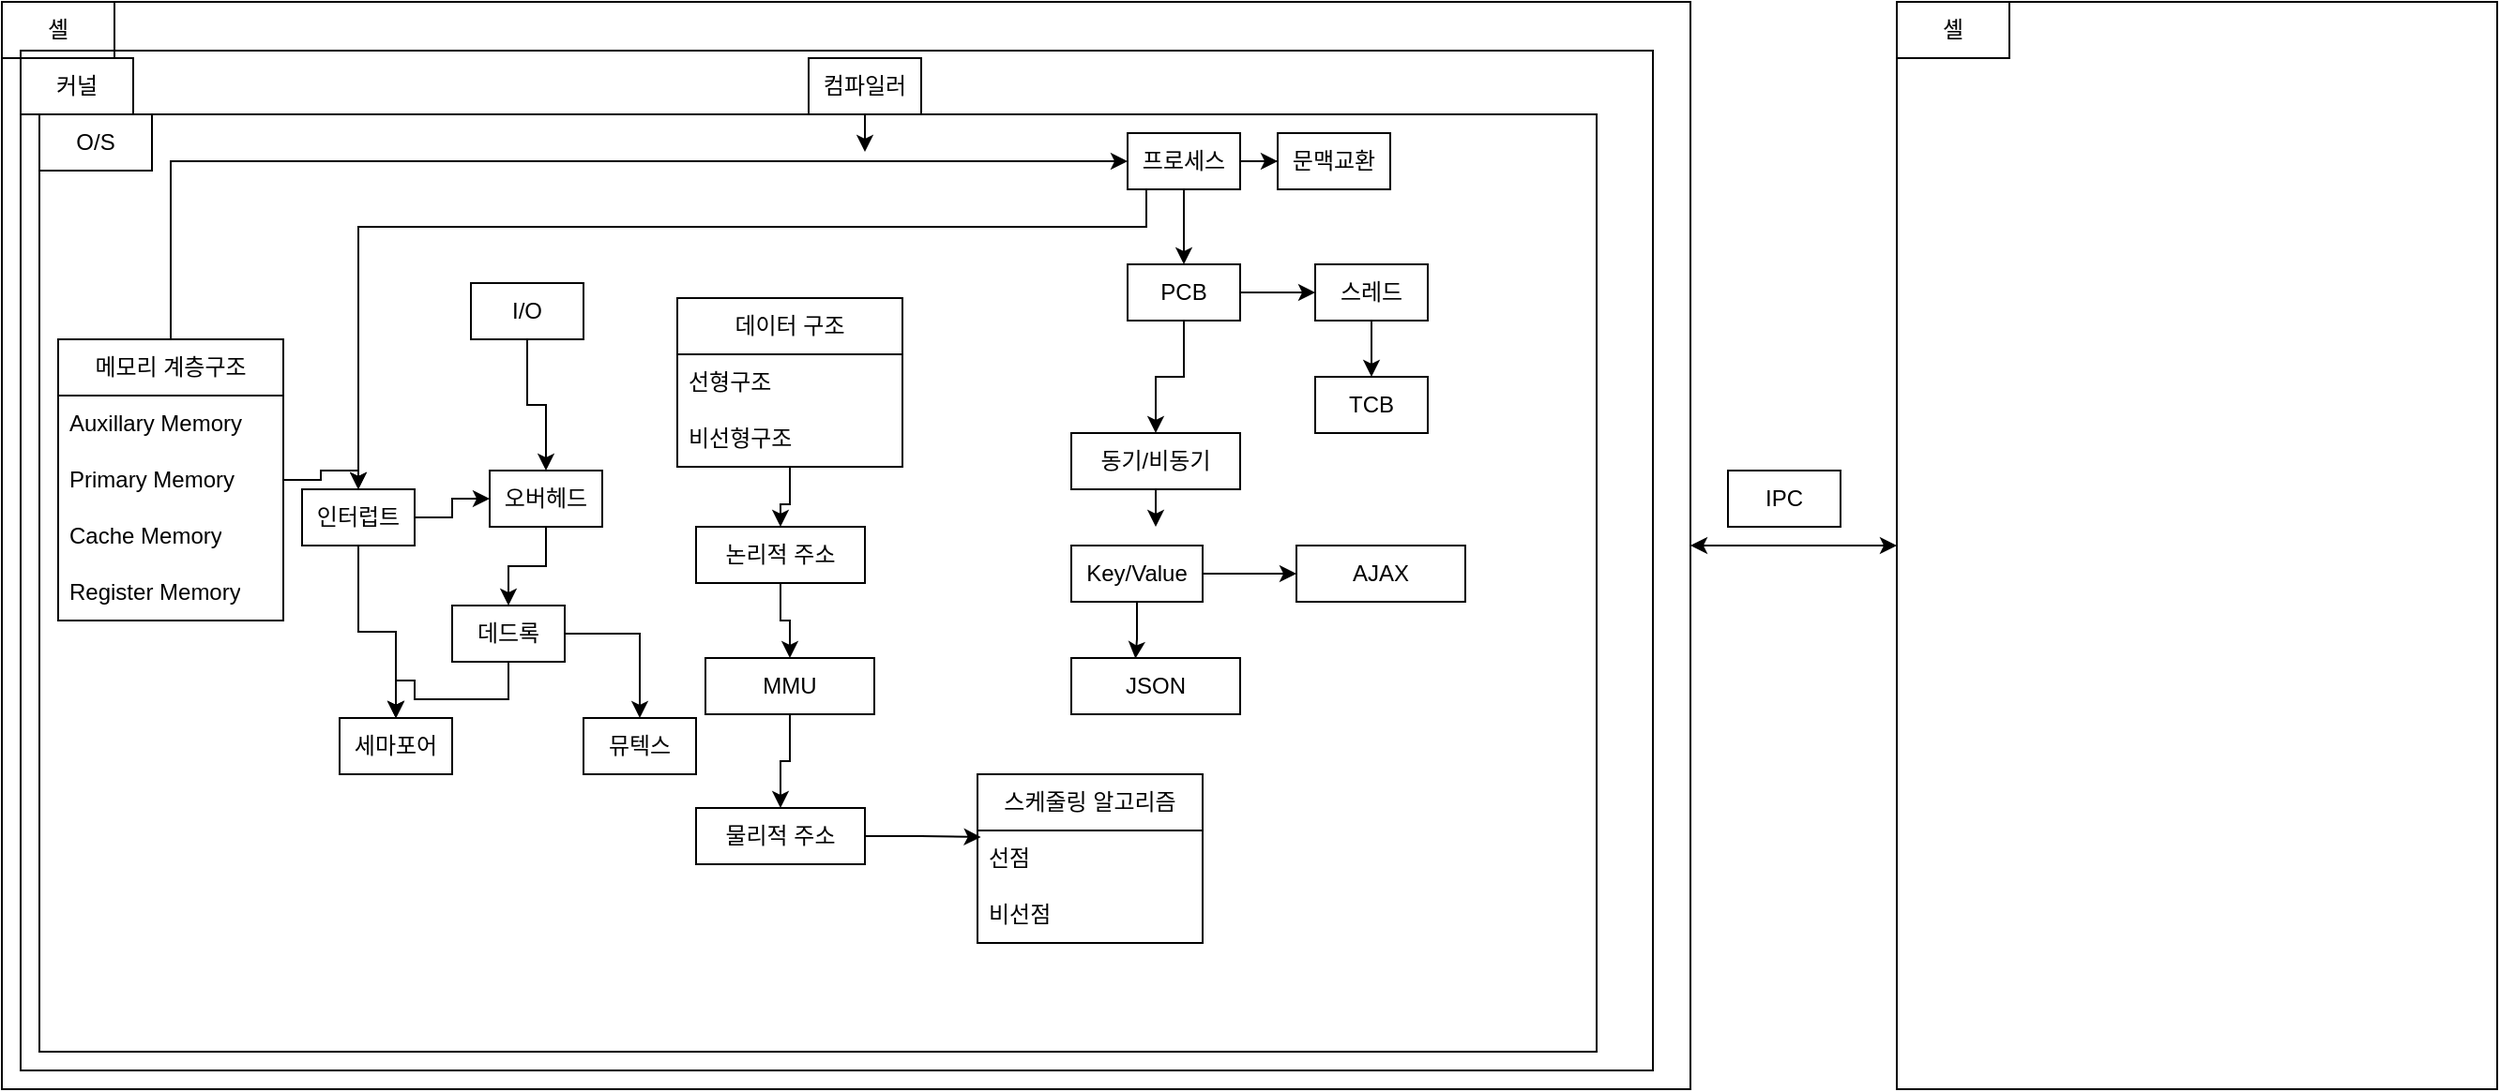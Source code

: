 <mxfile version="22.0.6" type="github">
  <diagram id="C5RBs43oDa-KdzZeNtuy" name="Page-1">
    <mxGraphModel dx="2049" dy="1066" grid="1" gridSize="10" guides="1" tooltips="1" connect="1" arrows="1" fold="1" page="1" pageScale="1" pageWidth="827" pageHeight="1169" math="0" shadow="0">
      <root>
        <mxCell id="WIyWlLk6GJQsqaUBKTNV-0" />
        <mxCell id="WIyWlLk6GJQsqaUBKTNV-1" parent="WIyWlLk6GJQsqaUBKTNV-0" />
        <mxCell id="Vi1Zf-3-arT8VYsQfJaG-1" value="" style="rounded=0;whiteSpace=wrap;html=1;" vertex="1" parent="WIyWlLk6GJQsqaUBKTNV-1">
          <mxGeometry x="10" y="60" width="900" height="580" as="geometry" />
        </mxCell>
        <mxCell id="Vi1Zf-3-arT8VYsQfJaG-2" value="" style="rounded=0;whiteSpace=wrap;html=1;" vertex="1" parent="WIyWlLk6GJQsqaUBKTNV-1">
          <mxGeometry x="20" y="86" width="870" height="544" as="geometry" />
        </mxCell>
        <mxCell id="Vi1Zf-3-arT8VYsQfJaG-3" value="" style="rounded=0;whiteSpace=wrap;html=1;" vertex="1" parent="WIyWlLk6GJQsqaUBKTNV-1">
          <mxGeometry x="30" y="120" width="830" height="500" as="geometry" />
        </mxCell>
        <mxCell id="Vi1Zf-3-arT8VYsQfJaG-4" value="셸" style="text;html=1;strokeColor=default;fillColor=none;align=center;verticalAlign=middle;whiteSpace=wrap;rounded=0;" vertex="1" parent="WIyWlLk6GJQsqaUBKTNV-1">
          <mxGeometry x="10" y="60" width="60" height="30" as="geometry" />
        </mxCell>
        <mxCell id="Vi1Zf-3-arT8VYsQfJaG-5" value="커널" style="text;html=1;strokeColor=default;fillColor=none;align=center;verticalAlign=middle;whiteSpace=wrap;rounded=0;" vertex="1" parent="WIyWlLk6GJQsqaUBKTNV-1">
          <mxGeometry x="20" y="90" width="60" height="30" as="geometry" />
        </mxCell>
        <mxCell id="Vi1Zf-3-arT8VYsQfJaG-6" value="O/S" style="text;html=1;strokeColor=default;fillColor=none;align=center;verticalAlign=middle;whiteSpace=wrap;rounded=0;" vertex="1" parent="WIyWlLk6GJQsqaUBKTNV-1">
          <mxGeometry x="30" y="120" width="60" height="30" as="geometry" />
        </mxCell>
        <mxCell id="Vi1Zf-3-arT8VYsQfJaG-20" value="" style="edgeStyle=orthogonalEdgeStyle;rounded=0;orthogonalLoop=1;jettySize=auto;html=1;entryX=0.5;entryY=0;entryDx=0;entryDy=0;" edge="1" parent="WIyWlLk6GJQsqaUBKTNV-1" source="Vi1Zf-3-arT8VYsQfJaG-7" target="Vi1Zf-3-arT8VYsQfJaG-13">
          <mxGeometry relative="1" as="geometry">
            <Array as="points">
              <mxPoint x="180" y="315" />
              <mxPoint x="180" y="310" />
              <mxPoint x="200" y="310" />
            </Array>
          </mxGeometry>
        </mxCell>
        <mxCell id="Vi1Zf-3-arT8VYsQfJaG-74" style="edgeStyle=orthogonalEdgeStyle;rounded=0;orthogonalLoop=1;jettySize=auto;html=1;entryX=0;entryY=0.5;entryDx=0;entryDy=0;" edge="1" parent="WIyWlLk6GJQsqaUBKTNV-1" source="Vi1Zf-3-arT8VYsQfJaG-7" target="Vi1Zf-3-arT8VYsQfJaG-39">
          <mxGeometry relative="1" as="geometry">
            <Array as="points">
              <mxPoint x="100" y="145" />
            </Array>
          </mxGeometry>
        </mxCell>
        <mxCell id="Vi1Zf-3-arT8VYsQfJaG-7" value="메모리 계층구조" style="swimlane;fontStyle=0;childLayout=stackLayout;horizontal=1;startSize=30;horizontalStack=0;resizeParent=1;resizeParentMax=0;resizeLast=0;collapsible=1;marginBottom=0;whiteSpace=wrap;html=1;" vertex="1" parent="WIyWlLk6GJQsqaUBKTNV-1">
          <mxGeometry x="40" y="240" width="120" height="150" as="geometry" />
        </mxCell>
        <mxCell id="Vi1Zf-3-arT8VYsQfJaG-8" value="Auxillary Memory" style="text;strokeColor=none;fillColor=none;align=left;verticalAlign=middle;spacingLeft=4;spacingRight=4;overflow=hidden;points=[[0,0.5],[1,0.5]];portConstraint=eastwest;rotatable=0;whiteSpace=wrap;html=1;" vertex="1" parent="Vi1Zf-3-arT8VYsQfJaG-7">
          <mxGeometry y="30" width="120" height="30" as="geometry" />
        </mxCell>
        <mxCell id="Vi1Zf-3-arT8VYsQfJaG-9" value="Primary Memory" style="text;strokeColor=none;fillColor=none;align=left;verticalAlign=middle;spacingLeft=4;spacingRight=4;overflow=hidden;points=[[0,0.5],[1,0.5]];portConstraint=eastwest;rotatable=0;whiteSpace=wrap;html=1;" vertex="1" parent="Vi1Zf-3-arT8VYsQfJaG-7">
          <mxGeometry y="60" width="120" height="30" as="geometry" />
        </mxCell>
        <mxCell id="Vi1Zf-3-arT8VYsQfJaG-10" value="Cache Memory" style="text;strokeColor=none;fillColor=none;align=left;verticalAlign=middle;spacingLeft=4;spacingRight=4;overflow=hidden;points=[[0,0.5],[1,0.5]];portConstraint=eastwest;rotatable=0;whiteSpace=wrap;html=1;" vertex="1" parent="Vi1Zf-3-arT8VYsQfJaG-7">
          <mxGeometry y="90" width="120" height="30" as="geometry" />
        </mxCell>
        <mxCell id="Vi1Zf-3-arT8VYsQfJaG-11" value="Register Memory" style="text;strokeColor=none;fillColor=none;align=left;verticalAlign=middle;spacingLeft=4;spacingRight=4;overflow=hidden;points=[[0,0.5],[1,0.5]];portConstraint=eastwest;rotatable=0;whiteSpace=wrap;html=1;" vertex="1" parent="Vi1Zf-3-arT8VYsQfJaG-7">
          <mxGeometry y="120" width="120" height="30" as="geometry" />
        </mxCell>
        <mxCell id="Vi1Zf-3-arT8VYsQfJaG-38" style="edgeStyle=orthogonalEdgeStyle;rounded=0;orthogonalLoop=1;jettySize=auto;html=1;entryX=0;entryY=0.5;entryDx=0;entryDy=0;" edge="1" parent="WIyWlLk6GJQsqaUBKTNV-1" source="Vi1Zf-3-arT8VYsQfJaG-13" target="Vi1Zf-3-arT8VYsQfJaG-15">
          <mxGeometry relative="1" as="geometry" />
        </mxCell>
        <mxCell id="Vi1Zf-3-arT8VYsQfJaG-78" value="" style="edgeStyle=orthogonalEdgeStyle;rounded=0;orthogonalLoop=1;jettySize=auto;html=1;" edge="1" parent="WIyWlLk6GJQsqaUBKTNV-1" source="Vi1Zf-3-arT8VYsQfJaG-13" target="Vi1Zf-3-arT8VYsQfJaG-17">
          <mxGeometry relative="1" as="geometry" />
        </mxCell>
        <mxCell id="Vi1Zf-3-arT8VYsQfJaG-13" value="인터럽트" style="text;html=1;strokeColor=default;fillColor=none;align=center;verticalAlign=middle;whiteSpace=wrap;rounded=0;" vertex="1" parent="WIyWlLk6GJQsqaUBKTNV-1">
          <mxGeometry x="170" y="320" width="60" height="30" as="geometry" />
        </mxCell>
        <mxCell id="Vi1Zf-3-arT8VYsQfJaG-21" value="" style="edgeStyle=orthogonalEdgeStyle;rounded=0;orthogonalLoop=1;jettySize=auto;html=1;" edge="1" parent="WIyWlLk6GJQsqaUBKTNV-1" source="Vi1Zf-3-arT8VYsQfJaG-14" target="Vi1Zf-3-arT8VYsQfJaG-15">
          <mxGeometry relative="1" as="geometry" />
        </mxCell>
        <mxCell id="Vi1Zf-3-arT8VYsQfJaG-14" value="I/O" style="text;html=1;strokeColor=default;fillColor=none;align=center;verticalAlign=middle;whiteSpace=wrap;rounded=0;" vertex="1" parent="WIyWlLk6GJQsqaUBKTNV-1">
          <mxGeometry x="260" y="210" width="60" height="30" as="geometry" />
        </mxCell>
        <mxCell id="Vi1Zf-3-arT8VYsQfJaG-29" value="" style="edgeStyle=orthogonalEdgeStyle;rounded=0;orthogonalLoop=1;jettySize=auto;html=1;entryX=0.5;entryY=0;entryDx=0;entryDy=0;" edge="1" parent="WIyWlLk6GJQsqaUBKTNV-1" source="Vi1Zf-3-arT8VYsQfJaG-15" target="Vi1Zf-3-arT8VYsQfJaG-16">
          <mxGeometry relative="1" as="geometry" />
        </mxCell>
        <mxCell id="Vi1Zf-3-arT8VYsQfJaG-15" value="오버헤드" style="text;html=1;strokeColor=default;fillColor=none;align=center;verticalAlign=middle;whiteSpace=wrap;rounded=0;" vertex="1" parent="WIyWlLk6GJQsqaUBKTNV-1">
          <mxGeometry x="270" y="310" width="60" height="30" as="geometry" />
        </mxCell>
        <mxCell id="Vi1Zf-3-arT8VYsQfJaG-30" value="" style="edgeStyle=orthogonalEdgeStyle;rounded=0;orthogonalLoop=1;jettySize=auto;html=1;" edge="1" parent="WIyWlLk6GJQsqaUBKTNV-1" source="Vi1Zf-3-arT8VYsQfJaG-16" target="Vi1Zf-3-arT8VYsQfJaG-17">
          <mxGeometry relative="1" as="geometry" />
        </mxCell>
        <mxCell id="Vi1Zf-3-arT8VYsQfJaG-31" value="" style="edgeStyle=orthogonalEdgeStyle;rounded=0;orthogonalLoop=1;jettySize=auto;html=1;" edge="1" parent="WIyWlLk6GJQsqaUBKTNV-1" source="Vi1Zf-3-arT8VYsQfJaG-16" target="Vi1Zf-3-arT8VYsQfJaG-17">
          <mxGeometry relative="1" as="geometry" />
        </mxCell>
        <mxCell id="Vi1Zf-3-arT8VYsQfJaG-32" style="edgeStyle=orthogonalEdgeStyle;rounded=0;orthogonalLoop=1;jettySize=auto;html=1;entryX=0.5;entryY=0;entryDx=0;entryDy=0;" edge="1" parent="WIyWlLk6GJQsqaUBKTNV-1" source="Vi1Zf-3-arT8VYsQfJaG-16" target="Vi1Zf-3-arT8VYsQfJaG-18">
          <mxGeometry relative="1" as="geometry" />
        </mxCell>
        <mxCell id="Vi1Zf-3-arT8VYsQfJaG-16" value="데드록" style="text;html=1;strokeColor=default;fillColor=none;align=center;verticalAlign=middle;whiteSpace=wrap;rounded=0;" vertex="1" parent="WIyWlLk6GJQsqaUBKTNV-1">
          <mxGeometry x="250" y="382" width="60" height="30" as="geometry" />
        </mxCell>
        <mxCell id="Vi1Zf-3-arT8VYsQfJaG-17" value="세마포어" style="text;html=1;strokeColor=default;fillColor=none;align=center;verticalAlign=middle;whiteSpace=wrap;rounded=0;" vertex="1" parent="WIyWlLk6GJQsqaUBKTNV-1">
          <mxGeometry x="190" y="442" width="60" height="30" as="geometry" />
        </mxCell>
        <mxCell id="Vi1Zf-3-arT8VYsQfJaG-18" value="뮤텍스" style="text;html=1;strokeColor=default;fillColor=none;align=center;verticalAlign=middle;whiteSpace=wrap;rounded=0;" vertex="1" parent="WIyWlLk6GJQsqaUBKTNV-1">
          <mxGeometry x="320" y="442" width="60" height="30" as="geometry" />
        </mxCell>
        <mxCell id="Vi1Zf-3-arT8VYsQfJaG-61" style="edgeStyle=orthogonalEdgeStyle;rounded=0;orthogonalLoop=1;jettySize=auto;html=1;entryX=0.5;entryY=0;entryDx=0;entryDy=0;" edge="1" parent="WIyWlLk6GJQsqaUBKTNV-1" source="Vi1Zf-3-arT8VYsQfJaG-33" target="Vi1Zf-3-arT8VYsQfJaG-47">
          <mxGeometry relative="1" as="geometry" />
        </mxCell>
        <mxCell id="Vi1Zf-3-arT8VYsQfJaG-33" value="데이터 구조" style="swimlane;fontStyle=0;childLayout=stackLayout;horizontal=1;startSize=30;horizontalStack=0;resizeParent=1;resizeParentMax=0;resizeLast=0;collapsible=1;marginBottom=0;whiteSpace=wrap;html=1;" vertex="1" parent="WIyWlLk6GJQsqaUBKTNV-1">
          <mxGeometry x="370" y="218" width="120" height="90" as="geometry" />
        </mxCell>
        <mxCell id="Vi1Zf-3-arT8VYsQfJaG-34" value="선형구조" style="text;strokeColor=none;fillColor=none;align=left;verticalAlign=middle;spacingLeft=4;spacingRight=4;overflow=hidden;points=[[0,0.5],[1,0.5]];portConstraint=eastwest;rotatable=0;whiteSpace=wrap;html=1;" vertex="1" parent="Vi1Zf-3-arT8VYsQfJaG-33">
          <mxGeometry y="30" width="120" height="30" as="geometry" />
        </mxCell>
        <mxCell id="Vi1Zf-3-arT8VYsQfJaG-35" value="비선형구조" style="text;strokeColor=none;fillColor=none;align=left;verticalAlign=middle;spacingLeft=4;spacingRight=4;overflow=hidden;points=[[0,0.5],[1,0.5]];portConstraint=eastwest;rotatable=0;whiteSpace=wrap;html=1;" vertex="1" parent="Vi1Zf-3-arT8VYsQfJaG-33">
          <mxGeometry y="60" width="120" height="30" as="geometry" />
        </mxCell>
        <mxCell id="Vi1Zf-3-arT8VYsQfJaG-52" style="edgeStyle=orthogonalEdgeStyle;rounded=0;orthogonalLoop=1;jettySize=auto;html=1;" edge="1" parent="WIyWlLk6GJQsqaUBKTNV-1" source="Vi1Zf-3-arT8VYsQfJaG-39" target="Vi1Zf-3-arT8VYsQfJaG-40">
          <mxGeometry relative="1" as="geometry" />
        </mxCell>
        <mxCell id="Vi1Zf-3-arT8VYsQfJaG-72" style="edgeStyle=orthogonalEdgeStyle;rounded=0;orthogonalLoop=1;jettySize=auto;html=1;entryX=0;entryY=0.5;entryDx=0;entryDy=0;" edge="1" parent="WIyWlLk6GJQsqaUBKTNV-1" source="Vi1Zf-3-arT8VYsQfJaG-39" target="Vi1Zf-3-arT8VYsQfJaG-71">
          <mxGeometry relative="1" as="geometry" />
        </mxCell>
        <mxCell id="Vi1Zf-3-arT8VYsQfJaG-77" style="edgeStyle=orthogonalEdgeStyle;rounded=0;orthogonalLoop=1;jettySize=auto;html=1;" edge="1" parent="WIyWlLk6GJQsqaUBKTNV-1" source="Vi1Zf-3-arT8VYsQfJaG-39" target="Vi1Zf-3-arT8VYsQfJaG-13">
          <mxGeometry relative="1" as="geometry">
            <Array as="points">
              <mxPoint x="620" y="180" />
              <mxPoint x="200" y="180" />
            </Array>
          </mxGeometry>
        </mxCell>
        <mxCell id="Vi1Zf-3-arT8VYsQfJaG-39" value="프로세스" style="text;html=1;strokeColor=default;fillColor=none;align=center;verticalAlign=middle;whiteSpace=wrap;rounded=0;" vertex="1" parent="WIyWlLk6GJQsqaUBKTNV-1">
          <mxGeometry x="610" y="130" width="60" height="30" as="geometry" />
        </mxCell>
        <mxCell id="Vi1Zf-3-arT8VYsQfJaG-53" style="edgeStyle=orthogonalEdgeStyle;rounded=0;orthogonalLoop=1;jettySize=auto;html=1;entryX=0;entryY=0.5;entryDx=0;entryDy=0;" edge="1" parent="WIyWlLk6GJQsqaUBKTNV-1" source="Vi1Zf-3-arT8VYsQfJaG-40" target="Vi1Zf-3-arT8VYsQfJaG-42">
          <mxGeometry relative="1" as="geometry" />
        </mxCell>
        <mxCell id="Vi1Zf-3-arT8VYsQfJaG-55" style="edgeStyle=orthogonalEdgeStyle;rounded=0;orthogonalLoop=1;jettySize=auto;html=1;exitX=0.5;exitY=1;exitDx=0;exitDy=0;" edge="1" parent="WIyWlLk6GJQsqaUBKTNV-1" source="Vi1Zf-3-arT8VYsQfJaG-40" target="Vi1Zf-3-arT8VYsQfJaG-43">
          <mxGeometry relative="1" as="geometry" />
        </mxCell>
        <mxCell id="Vi1Zf-3-arT8VYsQfJaG-40" value="PCB" style="text;html=1;strokeColor=default;fillColor=none;align=center;verticalAlign=middle;whiteSpace=wrap;rounded=0;" vertex="1" parent="WIyWlLk6GJQsqaUBKTNV-1">
          <mxGeometry x="610" y="200" width="60" height="30" as="geometry" />
        </mxCell>
        <mxCell id="Vi1Zf-3-arT8VYsQfJaG-41" value="TCB" style="text;html=1;strokeColor=default;fillColor=none;align=center;verticalAlign=middle;whiteSpace=wrap;rounded=0;" vertex="1" parent="WIyWlLk6GJQsqaUBKTNV-1">
          <mxGeometry x="710" y="260" width="60" height="30" as="geometry" />
        </mxCell>
        <mxCell id="Vi1Zf-3-arT8VYsQfJaG-54" style="edgeStyle=orthogonalEdgeStyle;rounded=0;orthogonalLoop=1;jettySize=auto;html=1;entryX=0.5;entryY=0;entryDx=0;entryDy=0;" edge="1" parent="WIyWlLk6GJQsqaUBKTNV-1" source="Vi1Zf-3-arT8VYsQfJaG-42" target="Vi1Zf-3-arT8VYsQfJaG-41">
          <mxGeometry relative="1" as="geometry" />
        </mxCell>
        <mxCell id="Vi1Zf-3-arT8VYsQfJaG-42" value="스레드" style="text;html=1;strokeColor=default;fillColor=none;align=center;verticalAlign=middle;whiteSpace=wrap;rounded=0;" vertex="1" parent="WIyWlLk6GJQsqaUBKTNV-1">
          <mxGeometry x="710" y="200" width="60" height="30" as="geometry" />
        </mxCell>
        <mxCell id="Vi1Zf-3-arT8VYsQfJaG-56" style="edgeStyle=orthogonalEdgeStyle;rounded=0;orthogonalLoop=1;jettySize=auto;html=1;exitX=0.5;exitY=1;exitDx=0;exitDy=0;" edge="1" parent="WIyWlLk6GJQsqaUBKTNV-1" source="Vi1Zf-3-arT8VYsQfJaG-43">
          <mxGeometry relative="1" as="geometry">
            <mxPoint x="624.765" y="340" as="targetPoint" />
            <Array as="points">
              <mxPoint x="625" y="340" />
              <mxPoint x="625" y="340" />
            </Array>
          </mxGeometry>
        </mxCell>
        <mxCell id="Vi1Zf-3-arT8VYsQfJaG-43" value="동기/비동기" style="text;html=1;strokeColor=default;fillColor=none;align=center;verticalAlign=middle;whiteSpace=wrap;rounded=0;" vertex="1" parent="WIyWlLk6GJQsqaUBKTNV-1">
          <mxGeometry x="580" y="290" width="90" height="30" as="geometry" />
        </mxCell>
        <mxCell id="Vi1Zf-3-arT8VYsQfJaG-44" value="스케줄링 알고리즘" style="swimlane;fontStyle=0;childLayout=stackLayout;horizontal=1;startSize=30;horizontalStack=0;resizeParent=1;resizeParentMax=0;resizeLast=0;collapsible=1;marginBottom=0;whiteSpace=wrap;html=1;" vertex="1" parent="WIyWlLk6GJQsqaUBKTNV-1">
          <mxGeometry x="530" y="472" width="120" height="90" as="geometry" />
        </mxCell>
        <mxCell id="Vi1Zf-3-arT8VYsQfJaG-45" value="선점" style="text;strokeColor=none;fillColor=none;align=left;verticalAlign=middle;spacingLeft=4;spacingRight=4;overflow=hidden;points=[[0,0.5],[1,0.5]];portConstraint=eastwest;rotatable=0;whiteSpace=wrap;html=1;" vertex="1" parent="Vi1Zf-3-arT8VYsQfJaG-44">
          <mxGeometry y="30" width="120" height="30" as="geometry" />
        </mxCell>
        <mxCell id="Vi1Zf-3-arT8VYsQfJaG-46" value="비선점" style="text;strokeColor=none;fillColor=none;align=left;verticalAlign=middle;spacingLeft=4;spacingRight=4;overflow=hidden;points=[[0,0.5],[1,0.5]];portConstraint=eastwest;rotatable=0;whiteSpace=wrap;html=1;" vertex="1" parent="Vi1Zf-3-arT8VYsQfJaG-44">
          <mxGeometry y="60" width="120" height="30" as="geometry" />
        </mxCell>
        <mxCell id="Vi1Zf-3-arT8VYsQfJaG-62" style="edgeStyle=orthogonalEdgeStyle;rounded=0;orthogonalLoop=1;jettySize=auto;html=1;" edge="1" parent="WIyWlLk6GJQsqaUBKTNV-1" source="Vi1Zf-3-arT8VYsQfJaG-47" target="Vi1Zf-3-arT8VYsQfJaG-48">
          <mxGeometry relative="1" as="geometry" />
        </mxCell>
        <mxCell id="Vi1Zf-3-arT8VYsQfJaG-47" value="논리적 주소" style="text;html=1;strokeColor=default;fillColor=none;align=center;verticalAlign=middle;whiteSpace=wrap;rounded=0;" vertex="1" parent="WIyWlLk6GJQsqaUBKTNV-1">
          <mxGeometry x="380" y="340" width="90" height="30" as="geometry" />
        </mxCell>
        <mxCell id="Vi1Zf-3-arT8VYsQfJaG-63" style="edgeStyle=orthogonalEdgeStyle;rounded=0;orthogonalLoop=1;jettySize=auto;html=1;" edge="1" parent="WIyWlLk6GJQsqaUBKTNV-1" source="Vi1Zf-3-arT8VYsQfJaG-48" target="Vi1Zf-3-arT8VYsQfJaG-49">
          <mxGeometry relative="1" as="geometry" />
        </mxCell>
        <mxCell id="Vi1Zf-3-arT8VYsQfJaG-48" value="MMU" style="text;html=1;strokeColor=default;fillColor=none;align=center;verticalAlign=middle;whiteSpace=wrap;rounded=0;" vertex="1" parent="WIyWlLk6GJQsqaUBKTNV-1">
          <mxGeometry x="385" y="410" width="90" height="30" as="geometry" />
        </mxCell>
        <mxCell id="Vi1Zf-3-arT8VYsQfJaG-49" value="물리적 주소" style="text;html=1;strokeColor=default;fillColor=none;align=center;verticalAlign=middle;whiteSpace=wrap;rounded=0;" vertex="1" parent="WIyWlLk6GJQsqaUBKTNV-1">
          <mxGeometry x="380" y="490" width="90" height="30" as="geometry" />
        </mxCell>
        <mxCell id="Vi1Zf-3-arT8VYsQfJaG-59" style="edgeStyle=orthogonalEdgeStyle;rounded=0;orthogonalLoop=1;jettySize=auto;html=1;" edge="1" parent="WIyWlLk6GJQsqaUBKTNV-1" source="Vi1Zf-3-arT8VYsQfJaG-50" target="Vi1Zf-3-arT8VYsQfJaG-58">
          <mxGeometry relative="1" as="geometry" />
        </mxCell>
        <mxCell id="Vi1Zf-3-arT8VYsQfJaG-50" value="Key/Value" style="text;html=1;strokeColor=default;fillColor=none;align=center;verticalAlign=middle;whiteSpace=wrap;rounded=0;" vertex="1" parent="WIyWlLk6GJQsqaUBKTNV-1">
          <mxGeometry x="580" y="350" width="70" height="30" as="geometry" />
        </mxCell>
        <mxCell id="Vi1Zf-3-arT8VYsQfJaG-51" value="JSON" style="text;html=1;strokeColor=default;fillColor=none;align=center;verticalAlign=middle;whiteSpace=wrap;rounded=0;" vertex="1" parent="WIyWlLk6GJQsqaUBKTNV-1">
          <mxGeometry x="580" y="410" width="90" height="30" as="geometry" />
        </mxCell>
        <mxCell id="Vi1Zf-3-arT8VYsQfJaG-58" value="AJAX" style="text;html=1;strokeColor=default;fillColor=none;align=center;verticalAlign=middle;whiteSpace=wrap;rounded=0;" vertex="1" parent="WIyWlLk6GJQsqaUBKTNV-1">
          <mxGeometry x="700" y="350" width="90" height="30" as="geometry" />
        </mxCell>
        <mxCell id="Vi1Zf-3-arT8VYsQfJaG-60" style="edgeStyle=orthogonalEdgeStyle;rounded=0;orthogonalLoop=1;jettySize=auto;html=1;entryX=0.38;entryY=0.008;entryDx=0;entryDy=0;entryPerimeter=0;" edge="1" parent="WIyWlLk6GJQsqaUBKTNV-1" source="Vi1Zf-3-arT8VYsQfJaG-50" target="Vi1Zf-3-arT8VYsQfJaG-51">
          <mxGeometry relative="1" as="geometry" />
        </mxCell>
        <mxCell id="Vi1Zf-3-arT8VYsQfJaG-65" style="edgeStyle=orthogonalEdgeStyle;rounded=0;orthogonalLoop=1;jettySize=auto;html=1;entryX=0.015;entryY=0.118;entryDx=0;entryDy=0;entryPerimeter=0;" edge="1" parent="WIyWlLk6GJQsqaUBKTNV-1" source="Vi1Zf-3-arT8VYsQfJaG-49" target="Vi1Zf-3-arT8VYsQfJaG-45">
          <mxGeometry relative="1" as="geometry" />
        </mxCell>
        <mxCell id="Vi1Zf-3-arT8VYsQfJaG-67" style="edgeStyle=orthogonalEdgeStyle;rounded=0;orthogonalLoop=1;jettySize=auto;html=1;entryX=1;entryY=0.5;entryDx=0;entryDy=0;startArrow=classic;startFill=1;" edge="1" parent="WIyWlLk6GJQsqaUBKTNV-1" source="Vi1Zf-3-arT8VYsQfJaG-66" target="Vi1Zf-3-arT8VYsQfJaG-1">
          <mxGeometry relative="1" as="geometry" />
        </mxCell>
        <mxCell id="Vi1Zf-3-arT8VYsQfJaG-66" value="" style="rounded=0;whiteSpace=wrap;html=1;" vertex="1" parent="WIyWlLk6GJQsqaUBKTNV-1">
          <mxGeometry x="1020" y="60" width="320" height="580" as="geometry" />
        </mxCell>
        <mxCell id="Vi1Zf-3-arT8VYsQfJaG-69" value="셸" style="text;html=1;strokeColor=default;fillColor=none;align=center;verticalAlign=middle;whiteSpace=wrap;rounded=0;" vertex="1" parent="WIyWlLk6GJQsqaUBKTNV-1">
          <mxGeometry x="1020" y="60" width="60" height="30" as="geometry" />
        </mxCell>
        <mxCell id="Vi1Zf-3-arT8VYsQfJaG-70" value="IPC" style="text;html=1;strokeColor=default;fillColor=none;align=center;verticalAlign=middle;whiteSpace=wrap;rounded=0;" vertex="1" parent="WIyWlLk6GJQsqaUBKTNV-1">
          <mxGeometry x="930" y="310" width="60" height="30" as="geometry" />
        </mxCell>
        <mxCell id="Vi1Zf-3-arT8VYsQfJaG-71" value="문맥교환" style="text;html=1;strokeColor=default;fillColor=none;align=center;verticalAlign=middle;whiteSpace=wrap;rounded=0;" vertex="1" parent="WIyWlLk6GJQsqaUBKTNV-1">
          <mxGeometry x="690" y="130" width="60" height="30" as="geometry" />
        </mxCell>
        <mxCell id="Vi1Zf-3-arT8VYsQfJaG-76" style="edgeStyle=orthogonalEdgeStyle;rounded=0;orthogonalLoop=1;jettySize=auto;html=1;" edge="1" parent="WIyWlLk6GJQsqaUBKTNV-1" source="Vi1Zf-3-arT8VYsQfJaG-75">
          <mxGeometry relative="1" as="geometry">
            <mxPoint x="470" y="140" as="targetPoint" />
          </mxGeometry>
        </mxCell>
        <mxCell id="Vi1Zf-3-arT8VYsQfJaG-75" value="컴파일러" style="text;html=1;strokeColor=default;fillColor=none;align=center;verticalAlign=middle;whiteSpace=wrap;rounded=0;" vertex="1" parent="WIyWlLk6GJQsqaUBKTNV-1">
          <mxGeometry x="440" y="90" width="60" height="30" as="geometry" />
        </mxCell>
      </root>
    </mxGraphModel>
  </diagram>
</mxfile>
